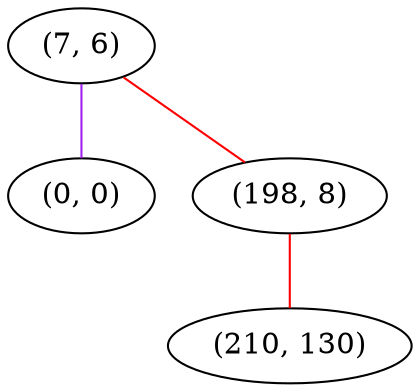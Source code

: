 graph "" {
"(7, 6)";
"(0, 0)";
"(198, 8)";
"(210, 130)";
"(7, 6)" -- "(0, 0)"  [color=purple, key=0, weight=4];
"(7, 6)" -- "(198, 8)"  [color=red, key=0, weight=1];
"(198, 8)" -- "(210, 130)"  [color=red, key=0, weight=1];
}
